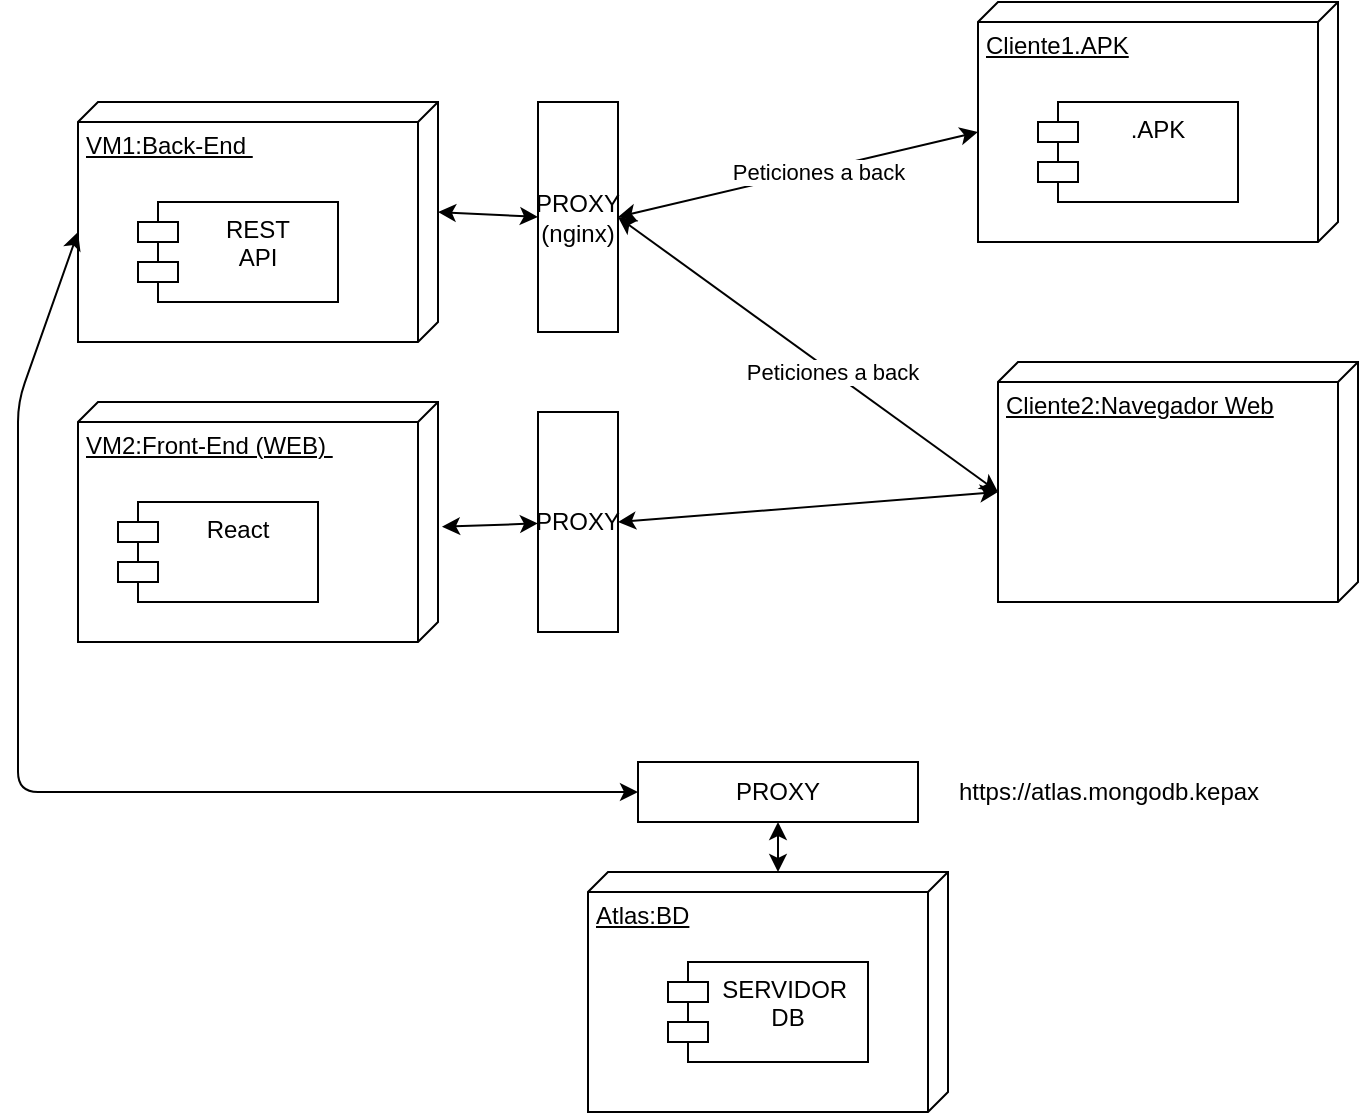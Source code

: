 <mxfile version="14.4.4" type="google"><diagram id="8YjK9L_cJE-eJzAzFIY_" name="Page-1"><mxGraphModel dx="1193" dy="541" grid="1" gridSize="10" guides="1" tooltips="1" connect="1" arrows="1" fold="1" page="1" pageScale="1" pageWidth="850" pageHeight="1100" math="0" shadow="0"><root><mxCell id="0"/><mxCell id="1" parent="0"/><mxCell id="oMiTj8zSu6BxrrIUl4M6-1" value="VM1:Back-End&amp;nbsp;" style="verticalAlign=top;align=left;spacingTop=8;spacingLeft=2;spacingRight=12;shape=cube;size=10;direction=south;fontStyle=4;html=1;" vertex="1" parent="1"><mxGeometry x="80" y="60" width="180" height="120" as="geometry"/></mxCell><mxCell id="oMiTj8zSu6BxrrIUl4M6-2" value="VM2:Front-End (WEB)&amp;nbsp;" style="verticalAlign=top;align=left;spacingTop=8;spacingLeft=2;spacingRight=12;shape=cube;size=10;direction=south;fontStyle=4;html=1;" vertex="1" parent="1"><mxGeometry x="80" y="210" width="180" height="120" as="geometry"/></mxCell><mxCell id="oMiTj8zSu6BxrrIUl4M6-3" value="PROXY&lt;br&gt;(nginx)" style="rounded=0;whiteSpace=wrap;html=1;" vertex="1" parent="1"><mxGeometry x="310" y="60" width="40" height="115" as="geometry"/></mxCell><mxCell id="oMiTj8zSu6BxrrIUl4M6-4" value="Atlas:BD" style="verticalAlign=top;align=left;spacingTop=8;spacingLeft=2;spacingRight=12;shape=cube;size=10;direction=south;fontStyle=4;html=1;" vertex="1" parent="1"><mxGeometry x="335" y="445" width="180" height="120" as="geometry"/></mxCell><mxCell id="oMiTj8zSu6BxrrIUl4M6-6" value="PROXY" style="rounded=0;whiteSpace=wrap;html=1;" vertex="1" parent="1"><mxGeometry x="360" y="390" width="140" height="30" as="geometry"/></mxCell><mxCell id="oMiTj8zSu6BxrrIUl4M6-7" value="Cliente1.APK" style="verticalAlign=top;align=left;spacingTop=8;spacingLeft=2;spacingRight=12;shape=cube;size=10;direction=south;fontStyle=4;html=1;" vertex="1" parent="1"><mxGeometry x="530" y="10" width="180" height="120" as="geometry"/></mxCell><mxCell id="oMiTj8zSu6BxrrIUl4M6-8" value="Cliente2:Navegador Web" style="verticalAlign=top;align=left;spacingTop=8;spacingLeft=2;spacingRight=12;shape=cube;size=10;direction=south;fontStyle=4;html=1;" vertex="1" parent="1"><mxGeometry x="540" y="190" width="180" height="120" as="geometry"/></mxCell><mxCell id="oMiTj8zSu6BxrrIUl4M6-9" value="PROXY" style="rounded=0;whiteSpace=wrap;html=1;" vertex="1" parent="1"><mxGeometry x="310" y="215" width="40" height="110" as="geometry"/></mxCell><mxCell id="oMiTj8zSu6BxrrIUl4M6-12" value="" style="endArrow=classic;startArrow=classic;html=1;exitX=0;exitY=0;exitDx=55;exitDy=0;exitPerimeter=0;entryX=0;entryY=0.5;entryDx=0;entryDy=0;" edge="1" parent="1" source="oMiTj8zSu6BxrrIUl4M6-1" target="oMiTj8zSu6BxrrIUl4M6-3"><mxGeometry width="50" height="50" relative="1" as="geometry"><mxPoint x="480" y="290" as="sourcePoint"/><mxPoint x="530" y="240" as="targetPoint"/></mxGeometry></mxCell><mxCell id="oMiTj8zSu6BxrrIUl4M6-13" value="" style="endArrow=classic;startArrow=classic;html=1;exitX=0.52;exitY=-0.011;exitDx=0;exitDy=0;exitPerimeter=0;" edge="1" parent="1" source="oMiTj8zSu6BxrrIUl4M6-2" target="oMiTj8zSu6BxrrIUl4M6-9"><mxGeometry width="50" height="50" relative="1" as="geometry"><mxPoint x="260" y="268.75" as="sourcePoint"/><mxPoint x="310" y="271.25" as="targetPoint"/></mxGeometry></mxCell><mxCell id="oMiTj8zSu6BxrrIUl4M6-14" value="" style="endArrow=classic;startArrow=classic;html=1;exitX=0;exitY=0;exitDx=65;exitDy=180;exitPerimeter=0;entryX=1;entryY=0.5;entryDx=0;entryDy=0;" edge="1" parent="1" source="oMiTj8zSu6BxrrIUl4M6-7" target="oMiTj8zSu6BxrrIUl4M6-3"><mxGeometry width="50" height="50" relative="1" as="geometry"><mxPoint x="271.98" y="282.4" as="sourcePoint"/><mxPoint x="320" y="280.706" as="targetPoint"/><Array as="points"/></mxGeometry></mxCell><mxCell id="oMiTj8zSu6BxrrIUl4M6-25" value="&lt;span style=&quot;color: rgba(0 , 0 , 0 , 0) ; font-family: monospace ; font-size: 0px ; background-color: rgb(248 , 249 , 250)&quot;&gt;%3CmxGraphModel%3E%3Croot%3E%3CmxCell%20id%3D%220%22%2F%3E%3CmxCell%20id%3D%221%22%20parent%3D%220%22%2F%3E%3CmxCell%20id%3D%222%22%20value%3D%22Peticiones%20a%20back%22%20style%3D%22edgeLabel%3Bhtml%3D1%3Balign%3Dcenter%3BverticalAlign%3Dmiddle%3Bresizable%3D0%3Bpoints%3D%5B%5D%3B%22%20vertex%3D%221%22%20connectable%3D%220%22%20parent%3D%221%22%3E%3CmxGeometry%20x%3D%22456.935%22%20y%3D%22194.887%22%20as%3D%22geometry%22%2F%3E%3C%2FmxCell%3E%3C%2Froot%3E%3C%2FmxGraphModel%3E&lt;/span&gt;" style="edgeLabel;html=1;align=center;verticalAlign=middle;resizable=0;points=[];" vertex="1" connectable="0" parent="oMiTj8zSu6BxrrIUl4M6-14"><mxGeometry x="-0.19" y="4" relative="1" as="geometry"><mxPoint as="offset"/></mxGeometry></mxCell><mxCell id="oMiTj8zSu6BxrrIUl4M6-26" value="Peticiones a back" style="edgeLabel;html=1;align=center;verticalAlign=middle;resizable=0;points=[];" vertex="1" connectable="0" parent="oMiTj8zSu6BxrrIUl4M6-14"><mxGeometry x="-0.108" y="1" relative="1" as="geometry"><mxPoint as="offset"/></mxGeometry></mxCell><mxCell id="oMiTj8zSu6BxrrIUl4M6-15" value="" style="endArrow=classic;startArrow=classic;html=1;exitX=1;exitY=0.5;exitDx=0;exitDy=0;entryX=0;entryY=0;entryDx=65;entryDy=180;entryPerimeter=0;" edge="1" parent="1" source="oMiTj8zSu6BxrrIUl4M6-3" target="oMiTj8zSu6BxrrIUl4M6-8"><mxGeometry width="50" height="50" relative="1" as="geometry"><mxPoint x="540" y="85" as="sourcePoint"/><mxPoint x="360" y="127.5" as="targetPoint"/><Array as="points"/></mxGeometry></mxCell><mxCell id="oMiTj8zSu6BxrrIUl4M6-17" value="Peticiones a back" style="edgeLabel;html=1;align=center;verticalAlign=middle;resizable=0;points=[];" vertex="1" connectable="0" parent="oMiTj8zSu6BxrrIUl4M6-15"><mxGeometry x="0.126" relative="1" as="geometry"><mxPoint as="offset"/></mxGeometry></mxCell><mxCell id="oMiTj8zSu6BxrrIUl4M6-16" value="" style="endArrow=classic;startArrow=classic;html=1;exitX=1;exitY=0.5;exitDx=0;exitDy=0;entryX=0;entryY=0;entryDx=65;entryDy=180;entryPerimeter=0;" edge="1" parent="1" source="oMiTj8zSu6BxrrIUl4M6-9" target="oMiTj8zSu6BxrrIUl4M6-8"><mxGeometry width="50" height="50" relative="1" as="geometry"><mxPoint x="360" y="127.5" as="sourcePoint"/><mxPoint x="550" y="265" as="targetPoint"/><Array as="points"/></mxGeometry></mxCell><mxCell id="oMiTj8zSu6BxrrIUl4M6-18" value="https://atlas.mongodb.kepax" style="text;html=1;align=center;verticalAlign=middle;resizable=0;points=[];autosize=1;" vertex="1" parent="1"><mxGeometry x="510" y="395" width="170" height="20" as="geometry"/></mxCell><mxCell id="oMiTj8zSu6BxrrIUl4M6-19" value="" style="endArrow=classic;startArrow=classic;html=1;entryX=0;entryY=0.5;entryDx=0;entryDy=0;exitX=0;exitY=0;exitDx=65;exitDy=180;exitPerimeter=0;" edge="1" parent="1" source="oMiTj8zSu6BxrrIUl4M6-1" target="oMiTj8zSu6BxrrIUl4M6-6"><mxGeometry width="50" height="50" relative="1" as="geometry"><mxPoint x="30" y="405" as="sourcePoint"/><mxPoint x="240" y="522.5" as="targetPoint"/><Array as="points"><mxPoint x="50" y="210"/><mxPoint x="50" y="405"/></Array></mxGeometry></mxCell><mxCell id="oMiTj8zSu6BxrrIUl4M6-20" value="REST&#10;API" style="shape=module;align=left;spacingLeft=20;align=center;verticalAlign=top;" vertex="1" parent="1"><mxGeometry x="110" y="110" width="100" height="50" as="geometry"/></mxCell><mxCell id="oMiTj8zSu6BxrrIUl4M6-21" value="React" style="shape=module;align=left;spacingLeft=20;align=center;verticalAlign=top;" vertex="1" parent="1"><mxGeometry x="100" y="260" width="100" height="50" as="geometry"/></mxCell><mxCell id="oMiTj8zSu6BxrrIUl4M6-22" value=".APK" style="shape=module;align=left;spacingLeft=20;align=center;verticalAlign=top;" vertex="1" parent="1"><mxGeometry x="560" y="60" width="100" height="50" as="geometry"/></mxCell><mxCell id="oMiTj8zSu6BxrrIUl4M6-23" value="SERVIDOR &#10;DB" style="shape=module;align=left;spacingLeft=20;align=center;verticalAlign=top;" vertex="1" parent="1"><mxGeometry x="375" y="490" width="100" height="50" as="geometry"/></mxCell><mxCell id="oMiTj8zSu6BxrrIUl4M6-24" value="" style="endArrow=classic;startArrow=classic;html=1;exitX=0;exitY=0;exitDx=0;exitDy=85;exitPerimeter=0;entryX=0.5;entryY=1;entryDx=0;entryDy=0;" edge="1" parent="1" source="oMiTj8zSu6BxrrIUl4M6-4" target="oMiTj8zSu6BxrrIUl4M6-6"><mxGeometry width="50" height="50" relative="1" as="geometry"><mxPoint x="271.98" y="282.4" as="sourcePoint"/><mxPoint x="320" y="280.706" as="targetPoint"/><Array as="points"/></mxGeometry></mxCell></root></mxGraphModel></diagram></mxfile>